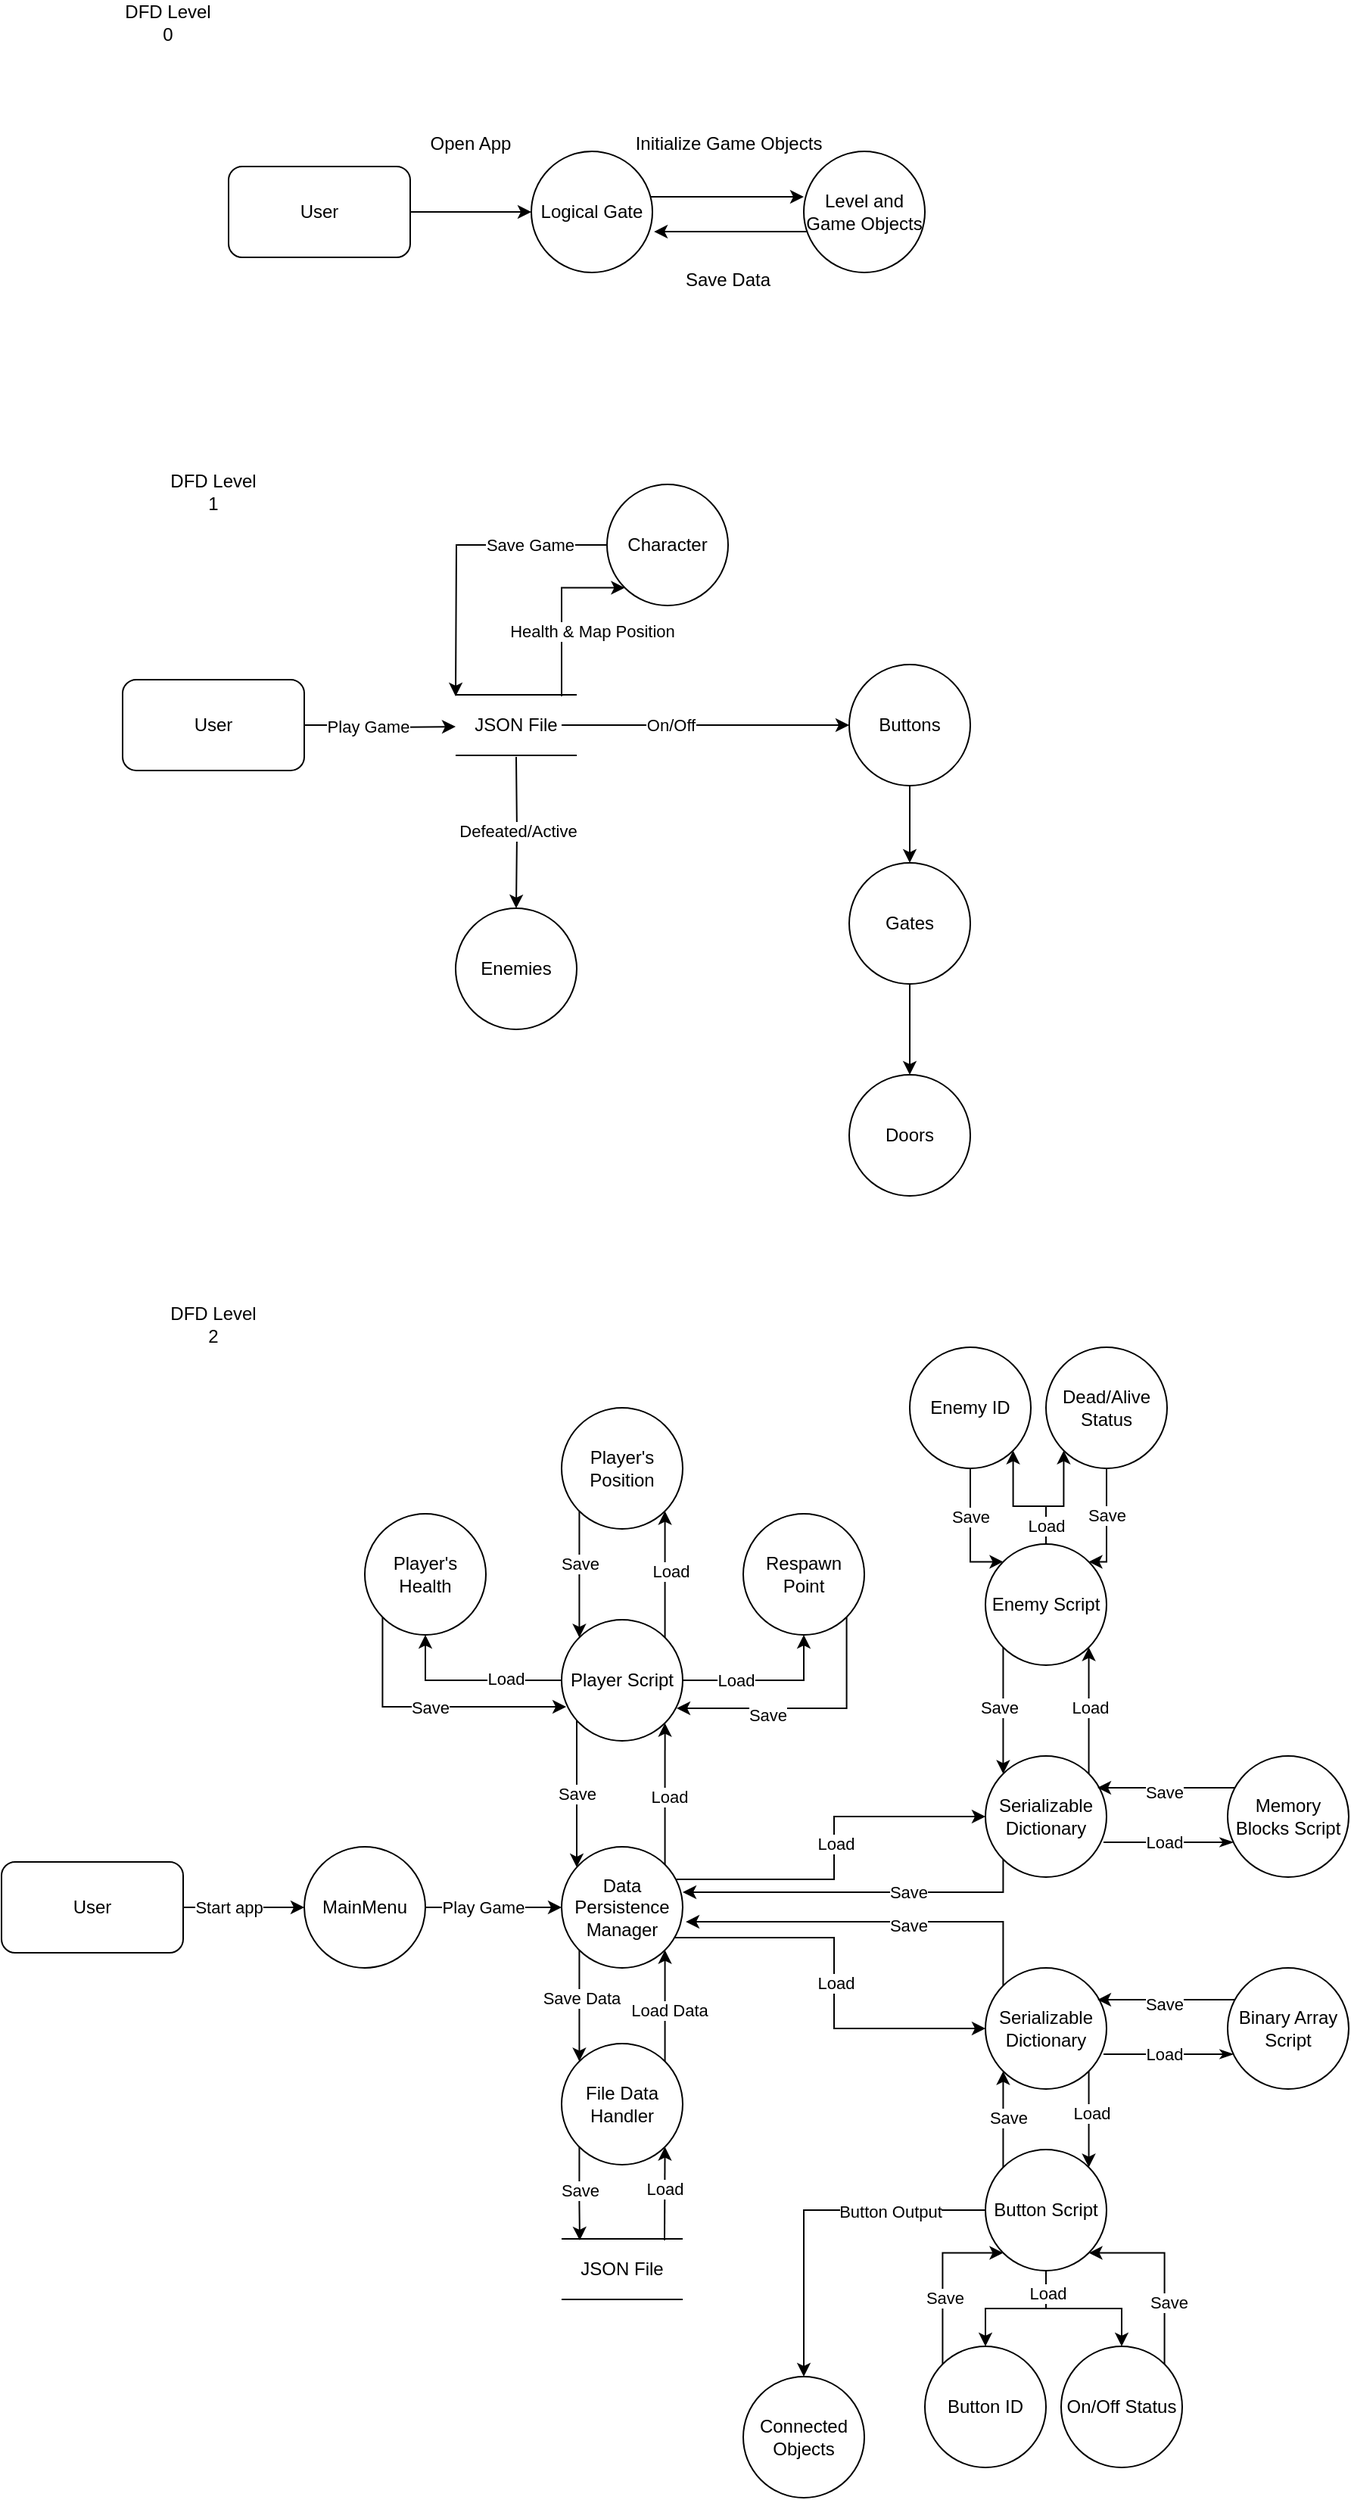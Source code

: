 <mxfile version="26.2.2">
  <diagram name="Page-1" id="zFSA-vM6v2yHP-NJ1RIl">
    <mxGraphModel dx="1188" dy="794" grid="1" gridSize="10" guides="1" tooltips="1" connect="1" arrows="1" fold="1" page="1" pageScale="1" pageWidth="850" pageHeight="1100" math="0" shadow="0">
      <root>
        <mxCell id="0" />
        <mxCell id="1" parent="0" />
        <mxCell id="lg_RptiD22irAkathYto-9" style="edgeStyle=orthogonalEdgeStyle;rounded=0;orthogonalLoop=1;jettySize=auto;html=1;entryX=0;entryY=0.5;entryDx=0;entryDy=0;" parent="1" source="cm0QUA97sO_7CGqtcgEQ-1" target="cm0QUA97sO_7CGqtcgEQ-5" edge="1">
          <mxGeometry relative="1" as="geometry" />
        </mxCell>
        <mxCell id="cm0QUA97sO_7CGqtcgEQ-1" value="User" style="rounded=1;whiteSpace=wrap;html=1;" parent="1" vertex="1">
          <mxGeometry x="150" y="200" width="120" height="60" as="geometry" />
        </mxCell>
        <mxCell id="lg_RptiD22irAkathYto-12" style="edgeStyle=orthogonalEdgeStyle;rounded=0;orthogonalLoop=1;jettySize=auto;html=1;entryX=0;entryY=0.375;entryDx=0;entryDy=0;entryPerimeter=0;" parent="1" source="cm0QUA97sO_7CGqtcgEQ-5" target="lg_RptiD22irAkathYto-2" edge="1">
          <mxGeometry relative="1" as="geometry">
            <mxPoint x="500" y="240" as="targetPoint" />
            <Array as="points">
              <mxPoint x="460" y="220" />
              <mxPoint x="460" y="220" />
            </Array>
          </mxGeometry>
        </mxCell>
        <mxCell id="cm0QUA97sO_7CGqtcgEQ-5" value="Logical Gate" style="ellipse;whiteSpace=wrap;html=1;aspect=fixed;" parent="1" vertex="1">
          <mxGeometry x="350" y="190" width="80" height="80" as="geometry" />
        </mxCell>
        <mxCell id="cm0QUA97sO_7CGqtcgEQ-7" value="Open App" style="text;html=1;align=center;verticalAlign=middle;whiteSpace=wrap;rounded=0;" parent="1" vertex="1">
          <mxGeometry x="280" y="170" width="60" height="30" as="geometry" />
        </mxCell>
        <mxCell id="cm0QUA97sO_7CGqtcgEQ-10" value="DFD Level 0" style="text;html=1;align=center;verticalAlign=middle;whiteSpace=wrap;rounded=0;" parent="1" vertex="1">
          <mxGeometry x="80" y="90" width="60" height="30" as="geometry" />
        </mxCell>
        <mxCell id="cm0QUA97sO_7CGqtcgEQ-11" value="DFD Level 1" style="text;html=1;align=center;verticalAlign=middle;whiteSpace=wrap;rounded=0;" parent="1" vertex="1">
          <mxGeometry x="110" y="400" width="60" height="30" as="geometry" />
        </mxCell>
        <mxCell id="cm0QUA97sO_7CGqtcgEQ-23" style="edgeStyle=orthogonalEdgeStyle;rounded=0;orthogonalLoop=1;jettySize=auto;html=1;" parent="1" source="cm0QUA97sO_7CGqtcgEQ-12" edge="1">
          <mxGeometry relative="1" as="geometry">
            <mxPoint x="300" y="570" as="targetPoint" />
          </mxGeometry>
        </mxCell>
        <mxCell id="cm0QUA97sO_7CGqtcgEQ-32" value="Play Game" style="edgeLabel;html=1;align=center;verticalAlign=middle;resizable=0;points=[];" parent="cm0QUA97sO_7CGqtcgEQ-23" connectable="0" vertex="1">
          <mxGeometry x="-0.177" y="-1" relative="1" as="geometry">
            <mxPoint as="offset" />
          </mxGeometry>
        </mxCell>
        <mxCell id="cm0QUA97sO_7CGqtcgEQ-12" value="User" style="rounded=1;whiteSpace=wrap;html=1;" parent="1" vertex="1">
          <mxGeometry x="80" y="539" width="120" height="60" as="geometry" />
        </mxCell>
        <mxCell id="cm0QUA97sO_7CGqtcgEQ-13" value="Enemies" style="ellipse;whiteSpace=wrap;html=1;aspect=fixed;" parent="1" vertex="1">
          <mxGeometry x="300" y="690" width="80" height="80" as="geometry" />
        </mxCell>
        <mxCell id="cm0QUA97sO_7CGqtcgEQ-14" value="Doors" style="ellipse;whiteSpace=wrap;html=1;aspect=fixed;" parent="1" vertex="1">
          <mxGeometry x="560" y="800" width="80" height="80" as="geometry" />
        </mxCell>
        <mxCell id="cm0QUA97sO_7CGqtcgEQ-28" style="edgeStyle=orthogonalEdgeStyle;rounded=0;orthogonalLoop=1;jettySize=auto;html=1;entryX=0.5;entryY=0;entryDx=0;entryDy=0;" parent="1" source="cm0QUA97sO_7CGqtcgEQ-15" target="cm0QUA97sO_7CGqtcgEQ-14" edge="1">
          <mxGeometry relative="1" as="geometry" />
        </mxCell>
        <mxCell id="cm0QUA97sO_7CGqtcgEQ-15" value="Gates" style="ellipse;whiteSpace=wrap;html=1;aspect=fixed;" parent="1" vertex="1">
          <mxGeometry x="560" y="660" width="80" height="80" as="geometry" />
        </mxCell>
        <mxCell id="cm0QUA97sO_7CGqtcgEQ-27" style="edgeStyle=orthogonalEdgeStyle;rounded=0;orthogonalLoop=1;jettySize=auto;html=1;entryX=0.5;entryY=0;entryDx=0;entryDy=0;" parent="1" source="cm0QUA97sO_7CGqtcgEQ-16" target="cm0QUA97sO_7CGqtcgEQ-15" edge="1">
          <mxGeometry relative="1" as="geometry" />
        </mxCell>
        <mxCell id="cm0QUA97sO_7CGqtcgEQ-16" value="Buttons" style="ellipse;whiteSpace=wrap;html=1;aspect=fixed;" parent="1" vertex="1">
          <mxGeometry x="560" y="529" width="80" height="80" as="geometry" />
        </mxCell>
        <mxCell id="cm0QUA97sO_7CGqtcgEQ-33" style="edgeStyle=orthogonalEdgeStyle;rounded=0;orthogonalLoop=1;jettySize=auto;html=1;" parent="1" source="cm0QUA97sO_7CGqtcgEQ-17" edge="1">
          <mxGeometry relative="1" as="geometry">
            <mxPoint x="300" y="550" as="targetPoint" />
          </mxGeometry>
        </mxCell>
        <mxCell id="cm0QUA97sO_7CGqtcgEQ-35" value="Save Game" style="edgeLabel;html=1;align=center;verticalAlign=middle;resizable=0;points=[];" parent="cm0QUA97sO_7CGqtcgEQ-33" connectable="0" vertex="1">
          <mxGeometry x="-0.489" relative="1" as="geometry">
            <mxPoint as="offset" />
          </mxGeometry>
        </mxCell>
        <mxCell id="cm0QUA97sO_7CGqtcgEQ-17" value="Character" style="ellipse;whiteSpace=wrap;html=1;aspect=fixed;" parent="1" vertex="1">
          <mxGeometry x="400" y="410" width="80" height="80" as="geometry" />
        </mxCell>
        <mxCell id="cm0QUA97sO_7CGqtcgEQ-19" value="" style="endArrow=none;html=1;rounded=0;" parent="1" edge="1">
          <mxGeometry width="50" height="50" relative="1" as="geometry">
            <mxPoint x="300" y="589" as="sourcePoint" />
            <mxPoint x="380" y="589" as="targetPoint" />
          </mxGeometry>
        </mxCell>
        <mxCell id="cm0QUA97sO_7CGqtcgEQ-20" value="" style="endArrow=none;html=1;rounded=0;" parent="1" edge="1">
          <mxGeometry width="50" height="50" relative="1" as="geometry">
            <mxPoint x="300" y="549" as="sourcePoint" />
            <mxPoint x="380" y="549" as="targetPoint" />
          </mxGeometry>
        </mxCell>
        <mxCell id="cm0QUA97sO_7CGqtcgEQ-24" style="edgeStyle=orthogonalEdgeStyle;rounded=0;orthogonalLoop=1;jettySize=auto;html=1;entryX=0;entryY=1;entryDx=0;entryDy=0;" parent="1" target="cm0QUA97sO_7CGqtcgEQ-17" edge="1">
          <mxGeometry relative="1" as="geometry">
            <mxPoint x="370" y="550" as="sourcePoint" />
            <Array as="points">
              <mxPoint x="370" y="478" />
            </Array>
          </mxGeometry>
        </mxCell>
        <mxCell id="cm0QUA97sO_7CGqtcgEQ-31" value="Health &amp;amp; Map Position" style="edgeLabel;html=1;align=center;verticalAlign=middle;resizable=0;points=[];" parent="cm0QUA97sO_7CGqtcgEQ-24" connectable="0" vertex="1">
          <mxGeometry x="-0.242" y="-1" relative="1" as="geometry">
            <mxPoint x="19" as="offset" />
          </mxGeometry>
        </mxCell>
        <mxCell id="cm0QUA97sO_7CGqtcgEQ-25" style="edgeStyle=orthogonalEdgeStyle;rounded=0;orthogonalLoop=1;jettySize=auto;html=1;entryX=0;entryY=0.5;entryDx=0;entryDy=0;" parent="1" source="cm0QUA97sO_7CGqtcgEQ-21" target="cm0QUA97sO_7CGqtcgEQ-16" edge="1">
          <mxGeometry relative="1" as="geometry" />
        </mxCell>
        <mxCell id="cm0QUA97sO_7CGqtcgEQ-30" value="On/Off" style="edgeLabel;html=1;align=center;verticalAlign=middle;resizable=0;points=[];" parent="cm0QUA97sO_7CGqtcgEQ-25" connectable="0" vertex="1">
          <mxGeometry x="-0.242" relative="1" as="geometry">
            <mxPoint as="offset" />
          </mxGeometry>
        </mxCell>
        <mxCell id="cm0QUA97sO_7CGqtcgEQ-26" style="edgeStyle=orthogonalEdgeStyle;rounded=0;orthogonalLoop=1;jettySize=auto;html=1;" parent="1" target="cm0QUA97sO_7CGqtcgEQ-13" edge="1">
          <mxGeometry relative="1" as="geometry">
            <mxPoint x="340" y="590" as="sourcePoint" />
          </mxGeometry>
        </mxCell>
        <mxCell id="cm0QUA97sO_7CGqtcgEQ-29" value="Defeated/Active" style="edgeLabel;html=1;align=center;verticalAlign=middle;resizable=0;points=[];" parent="cm0QUA97sO_7CGqtcgEQ-26" connectable="0" vertex="1">
          <mxGeometry x="-0.027" relative="1" as="geometry">
            <mxPoint as="offset" />
          </mxGeometry>
        </mxCell>
        <mxCell id="cm0QUA97sO_7CGqtcgEQ-21" value="JSON File" style="text;html=1;align=center;verticalAlign=middle;whiteSpace=wrap;rounded=0;" parent="1" vertex="1">
          <mxGeometry x="310" y="559" width="60" height="20" as="geometry" />
        </mxCell>
        <mxCell id="lg_RptiD22irAkathYto-15" style="edgeStyle=orthogonalEdgeStyle;rounded=0;orthogonalLoop=1;jettySize=auto;html=1;entryX=0;entryY=0.5;entryDx=0;entryDy=0;" parent="1" source="xA9a0mGivStNZ6-JXwGN-1" target="xA9a0mGivStNZ6-JXwGN-4" edge="1">
          <mxGeometry relative="1" as="geometry" />
        </mxCell>
        <mxCell id="lg_RptiD22irAkathYto-16" value="Start app" style="edgeLabel;html=1;align=center;verticalAlign=middle;resizable=0;points=[];" parent="lg_RptiD22irAkathYto-15" vertex="1" connectable="0">
          <mxGeometry x="0.4" y="-1" relative="1" as="geometry">
            <mxPoint x="-26" y="-1" as="offset" />
          </mxGeometry>
        </mxCell>
        <mxCell id="xA9a0mGivStNZ6-JXwGN-1" value="User" style="rounded=1;whiteSpace=wrap;html=1;" parent="1" vertex="1">
          <mxGeometry y="1320" width="120" height="60" as="geometry" />
        </mxCell>
        <mxCell id="xA9a0mGivStNZ6-JXwGN-2" value="DFD Level 2" style="text;html=1;align=center;verticalAlign=middle;whiteSpace=wrap;rounded=0;" parent="1" vertex="1">
          <mxGeometry x="110" y="950" width="60" height="30" as="geometry" />
        </mxCell>
        <mxCell id="lg_RptiD22irAkathYto-27" style="edgeStyle=orthogonalEdgeStyle;rounded=0;orthogonalLoop=1;jettySize=auto;html=1;exitX=0;exitY=1;exitDx=0;exitDy=0;entryX=0;entryY=0;entryDx=0;entryDy=0;" parent="1" source="xA9a0mGivStNZ6-JXwGN-3" target="xA9a0mGivStNZ6-JXwGN-21" edge="1">
          <mxGeometry relative="1" as="geometry" />
        </mxCell>
        <mxCell id="lg_RptiD22irAkathYto-33" value="Save Data" style="edgeLabel;html=1;align=center;verticalAlign=middle;resizable=0;points=[];" parent="lg_RptiD22irAkathYto-27" vertex="1" connectable="0">
          <mxGeometry x="-0.15" y="1" relative="1" as="geometry">
            <mxPoint as="offset" />
          </mxGeometry>
        </mxCell>
        <mxCell id="lg_RptiD22irAkathYto-36" style="edgeStyle=orthogonalEdgeStyle;rounded=0;orthogonalLoop=1;jettySize=auto;html=1;exitX=1;exitY=0;exitDx=0;exitDy=0;entryX=1;entryY=1;entryDx=0;entryDy=0;" parent="1" source="xA9a0mGivStNZ6-JXwGN-3" target="xA9a0mGivStNZ6-JXwGN-16" edge="1">
          <mxGeometry relative="1" as="geometry">
            <Array as="points">
              <mxPoint x="438" y="1228" />
            </Array>
          </mxGeometry>
        </mxCell>
        <mxCell id="lg_RptiD22irAkathYto-83" value="Load" style="edgeLabel;html=1;align=center;verticalAlign=middle;resizable=0;points=[];" parent="lg_RptiD22irAkathYto-36" vertex="1" connectable="0">
          <mxGeometry x="-0.032" y="-2" relative="1" as="geometry">
            <mxPoint as="offset" />
          </mxGeometry>
        </mxCell>
        <mxCell id="lg_RptiD22irAkathYto-38" style="edgeStyle=orthogonalEdgeStyle;rounded=0;orthogonalLoop=1;jettySize=auto;html=1;" parent="1" source="xA9a0mGivStNZ6-JXwGN-3" target="xA9a0mGivStNZ6-JXwGN-20" edge="1">
          <mxGeometry relative="1" as="geometry">
            <Array as="points">
              <mxPoint x="550" y="1370" />
              <mxPoint x="550" y="1430" />
            </Array>
          </mxGeometry>
        </mxCell>
        <mxCell id="lg_RptiD22irAkathYto-70" value="Load" style="edgeLabel;html=1;align=center;verticalAlign=middle;resizable=0;points=[];" parent="lg_RptiD22irAkathYto-38" vertex="1" connectable="0">
          <mxGeometry x="0.016" y="1" relative="1" as="geometry">
            <mxPoint as="offset" />
          </mxGeometry>
        </mxCell>
        <mxCell id="lg_RptiD22irAkathYto-41" style="edgeStyle=orthogonalEdgeStyle;rounded=0;orthogonalLoop=1;jettySize=auto;html=1;exitX=0.95;exitY=0.269;exitDx=0;exitDy=0;entryX=0;entryY=0.5;entryDx=0;entryDy=0;exitPerimeter=0;" parent="1" source="xA9a0mGivStNZ6-JXwGN-3" target="xA9a0mGivStNZ6-JXwGN-26" edge="1">
          <mxGeometry relative="1" as="geometry" />
        </mxCell>
        <mxCell id="lg_RptiD22irAkathYto-71" value="Load" style="edgeLabel;html=1;align=center;verticalAlign=middle;resizable=0;points=[];" parent="lg_RptiD22irAkathYto-41" vertex="1" connectable="0">
          <mxGeometry x="0.043" y="-1" relative="1" as="geometry">
            <mxPoint as="offset" />
          </mxGeometry>
        </mxCell>
        <mxCell id="xA9a0mGivStNZ6-JXwGN-3" value="Data Persistence Manager" style="ellipse;whiteSpace=wrap;html=1;aspect=fixed;" parent="1" vertex="1">
          <mxGeometry x="370" y="1310" width="80" height="80" as="geometry" />
        </mxCell>
        <mxCell id="lg_RptiD22irAkathYto-18" style="edgeStyle=orthogonalEdgeStyle;rounded=0;orthogonalLoop=1;jettySize=auto;html=1;entryX=0;entryY=0.5;entryDx=0;entryDy=0;" parent="1" source="xA9a0mGivStNZ6-JXwGN-4" target="xA9a0mGivStNZ6-JXwGN-3" edge="1">
          <mxGeometry relative="1" as="geometry" />
        </mxCell>
        <mxCell id="lg_RptiD22irAkathYto-19" value="Play Game" style="edgeLabel;html=1;align=center;verticalAlign=middle;resizable=0;points=[];" parent="lg_RptiD22irAkathYto-18" vertex="1" connectable="0">
          <mxGeometry x="-0.385" y="-1" relative="1" as="geometry">
            <mxPoint x="10" y="-1" as="offset" />
          </mxGeometry>
        </mxCell>
        <mxCell id="xA9a0mGivStNZ6-JXwGN-4" value="MainMenu" style="ellipse;whiteSpace=wrap;html=1;aspect=fixed;" parent="1" vertex="1">
          <mxGeometry x="200" y="1310" width="80" height="80" as="geometry" />
        </mxCell>
        <mxCell id="xA9a0mGivStNZ6-JXwGN-8" value="" style="endArrow=none;html=1;rounded=0;" parent="1" edge="1">
          <mxGeometry width="50" height="50" relative="1" as="geometry">
            <mxPoint x="370" y="1609" as="sourcePoint" />
            <mxPoint x="450" y="1609" as="targetPoint" />
          </mxGeometry>
        </mxCell>
        <mxCell id="xA9a0mGivStNZ6-JXwGN-9" value="" style="endArrow=none;html=1;rounded=0;" parent="1" edge="1">
          <mxGeometry width="50" height="50" relative="1" as="geometry">
            <mxPoint x="370" y="1569" as="sourcePoint" />
            <mxPoint x="450" y="1569" as="targetPoint" />
          </mxGeometry>
        </mxCell>
        <mxCell id="lg_RptiD22irAkathYto-30" style="edgeStyle=orthogonalEdgeStyle;rounded=0;orthogonalLoop=1;jettySize=auto;html=1;entryX=1;entryY=1;entryDx=0;entryDy=0;" parent="1" target="xA9a0mGivStNZ6-JXwGN-21" edge="1">
          <mxGeometry relative="1" as="geometry">
            <mxPoint x="438" y="1570" as="sourcePoint" />
            <Array as="points">
              <mxPoint x="438" y="1570" />
              <mxPoint x="438" y="1570" />
            </Array>
          </mxGeometry>
        </mxCell>
        <mxCell id="lg_RptiD22irAkathYto-34" value="Load" style="edgeLabel;html=1;align=center;verticalAlign=middle;resizable=0;points=[];" parent="lg_RptiD22irAkathYto-30" vertex="1" connectable="0">
          <mxGeometry x="0.086" relative="1" as="geometry">
            <mxPoint y="-1" as="offset" />
          </mxGeometry>
        </mxCell>
        <mxCell id="xA9a0mGivStNZ6-JXwGN-10" value="JSON File" style="text;html=1;align=center;verticalAlign=middle;whiteSpace=wrap;rounded=0;" parent="1" vertex="1">
          <mxGeometry x="380" y="1579" width="60" height="20" as="geometry" />
        </mxCell>
        <mxCell id="xA9a0mGivStNZ6-JXwGN-13" value="Connected&lt;div&gt;Objects&lt;/div&gt;" style="ellipse;whiteSpace=wrap;html=1;aspect=fixed;" parent="1" vertex="1">
          <mxGeometry x="490" y="1660" width="80" height="80" as="geometry" />
        </mxCell>
        <mxCell id="lg_RptiD22irAkathYto-58" style="edgeStyle=orthogonalEdgeStyle;rounded=0;orthogonalLoop=1;jettySize=auto;html=1;exitX=0;exitY=0;exitDx=0;exitDy=0;entryX=0;entryY=1;entryDx=0;entryDy=0;" parent="1" source="xA9a0mGivStNZ6-JXwGN-15" target="lg_RptiD22irAkathYto-55" edge="1">
          <mxGeometry relative="1" as="geometry">
            <Array as="points">
              <mxPoint x="622" y="1578" />
            </Array>
          </mxGeometry>
        </mxCell>
        <mxCell id="lg_RptiD22irAkathYto-67" value="Save" style="edgeLabel;html=1;align=center;verticalAlign=middle;resizable=0;points=[];" parent="lg_RptiD22irAkathYto-58" vertex="1" connectable="0">
          <mxGeometry x="-0.22" y="-1" relative="1" as="geometry">
            <mxPoint as="offset" />
          </mxGeometry>
        </mxCell>
        <mxCell id="xA9a0mGivStNZ6-JXwGN-15" value="Button ID" style="ellipse;whiteSpace=wrap;html=1;aspect=fixed;" parent="1" vertex="1">
          <mxGeometry x="610" y="1640" width="80" height="80" as="geometry" />
        </mxCell>
        <mxCell id="lg_RptiD22irAkathYto-22" style="edgeStyle=orthogonalEdgeStyle;rounded=0;orthogonalLoop=1;jettySize=auto;html=1;" parent="1" source="xA9a0mGivStNZ6-JXwGN-16" target="xA9a0mGivStNZ6-JXwGN-3" edge="1">
          <mxGeometry relative="1" as="geometry">
            <Array as="points">
              <mxPoint x="380" y="1300" />
              <mxPoint x="380" y="1300" />
            </Array>
          </mxGeometry>
        </mxCell>
        <mxCell id="lg_RptiD22irAkathYto-82" value="Save" style="edgeLabel;html=1;align=center;verticalAlign=middle;resizable=0;points=[];" parent="lg_RptiD22irAkathYto-22" vertex="1" connectable="0">
          <mxGeometry x="-0.01" relative="1" as="geometry">
            <mxPoint as="offset" />
          </mxGeometry>
        </mxCell>
        <mxCell id="lg_RptiD22irAkathYto-23" style="edgeStyle=orthogonalEdgeStyle;rounded=0;orthogonalLoop=1;jettySize=auto;html=1;entryX=1;entryY=1;entryDx=0;entryDy=0;exitX=1;exitY=0;exitDx=0;exitDy=0;" parent="1" source="xA9a0mGivStNZ6-JXwGN-16" target="xA9a0mGivStNZ6-JXwGN-23" edge="1">
          <mxGeometry relative="1" as="geometry">
            <Array as="points" />
          </mxGeometry>
        </mxCell>
        <mxCell id="lg_RptiD22irAkathYto-86" value="Load" style="edgeLabel;html=1;align=center;verticalAlign=middle;resizable=0;points=[];" parent="lg_RptiD22irAkathYto-23" vertex="1" connectable="0">
          <mxGeometry x="0.06" y="-3" relative="1" as="geometry">
            <mxPoint as="offset" />
          </mxGeometry>
        </mxCell>
        <mxCell id="lg_RptiD22irAkathYto-24" style="edgeStyle=orthogonalEdgeStyle;rounded=0;orthogonalLoop=1;jettySize=auto;html=1;entryX=0.5;entryY=1;entryDx=0;entryDy=0;" parent="1" source="xA9a0mGivStNZ6-JXwGN-16" target="xA9a0mGivStNZ6-JXwGN-19" edge="1">
          <mxGeometry relative="1" as="geometry" />
        </mxCell>
        <mxCell id="lg_RptiD22irAkathYto-80" value="Load" style="edgeLabel;html=1;align=center;verticalAlign=middle;resizable=0;points=[];" parent="lg_RptiD22irAkathYto-24" vertex="1" connectable="0">
          <mxGeometry x="-0.383" y="-1" relative="1" as="geometry">
            <mxPoint as="offset" />
          </mxGeometry>
        </mxCell>
        <mxCell id="lg_RptiD22irAkathYto-25" style="edgeStyle=orthogonalEdgeStyle;rounded=0;orthogonalLoop=1;jettySize=auto;html=1;exitX=1;exitY=0.5;exitDx=0;exitDy=0;entryX=0.5;entryY=1;entryDx=0;entryDy=0;" parent="1" source="xA9a0mGivStNZ6-JXwGN-16" target="xA9a0mGivStNZ6-JXwGN-24" edge="1">
          <mxGeometry relative="1" as="geometry" />
        </mxCell>
        <mxCell id="lg_RptiD22irAkathYto-79" value="Load" style="edgeLabel;html=1;align=center;verticalAlign=middle;resizable=0;points=[];" parent="lg_RptiD22irAkathYto-25" vertex="1" connectable="0">
          <mxGeometry x="-0.364" y="1" relative="1" as="geometry">
            <mxPoint y="1" as="offset" />
          </mxGeometry>
        </mxCell>
        <mxCell id="xA9a0mGivStNZ6-JXwGN-16" value="Player Script" style="ellipse;whiteSpace=wrap;html=1;aspect=fixed;" parent="1" vertex="1">
          <mxGeometry x="370" y="1160" width="80" height="80" as="geometry" />
        </mxCell>
        <mxCell id="lg_RptiD22irAkathYto-50" style="edgeStyle=orthogonalEdgeStyle;rounded=0;orthogonalLoop=1;jettySize=auto;html=1;entryX=1;entryY=1;entryDx=0;entryDy=0;" parent="1" source="xA9a0mGivStNZ6-JXwGN-17" target="xA9a0mGivStNZ6-JXwGN-18" edge="1">
          <mxGeometry relative="1" as="geometry" />
        </mxCell>
        <mxCell id="lg_RptiD22irAkathYto-53" style="edgeStyle=orthogonalEdgeStyle;rounded=0;orthogonalLoop=1;jettySize=auto;html=1;exitX=0;exitY=1;exitDx=0;exitDy=0;entryX=0;entryY=0;entryDx=0;entryDy=0;" parent="1" source="xA9a0mGivStNZ6-JXwGN-17" target="xA9a0mGivStNZ6-JXwGN-26" edge="1">
          <mxGeometry relative="1" as="geometry" />
        </mxCell>
        <mxCell id="lg_RptiD22irAkathYto-74" value="Save" style="edgeLabel;html=1;align=center;verticalAlign=middle;resizable=0;points=[];" parent="lg_RptiD22irAkathYto-53" vertex="1" connectable="0">
          <mxGeometry x="-0.06" y="-3" relative="1" as="geometry">
            <mxPoint as="offset" />
          </mxGeometry>
        </mxCell>
        <mxCell id="xA9a0mGivStNZ6-JXwGN-17" value="Enemy Script" style="ellipse;whiteSpace=wrap;html=1;aspect=fixed;" parent="1" vertex="1">
          <mxGeometry x="650" y="1110" width="80" height="80" as="geometry" />
        </mxCell>
        <mxCell id="lg_RptiD22irAkathYto-51" style="edgeStyle=orthogonalEdgeStyle;rounded=0;orthogonalLoop=1;jettySize=auto;html=1;entryX=0;entryY=0;entryDx=0;entryDy=0;" parent="1" source="xA9a0mGivStNZ6-JXwGN-18" target="xA9a0mGivStNZ6-JXwGN-17" edge="1">
          <mxGeometry relative="1" as="geometry">
            <Array as="points">
              <mxPoint x="640" y="1122" />
            </Array>
          </mxGeometry>
        </mxCell>
        <mxCell id="lg_RptiD22irAkathYto-77" value="Save" style="edgeLabel;html=1;align=center;verticalAlign=middle;resizable=0;points=[];" parent="lg_RptiD22irAkathYto-51" vertex="1" connectable="0">
          <mxGeometry x="-0.245" relative="1" as="geometry">
            <mxPoint as="offset" />
          </mxGeometry>
        </mxCell>
        <mxCell id="xA9a0mGivStNZ6-JXwGN-18" value="Enemy ID" style="ellipse;whiteSpace=wrap;html=1;aspect=fixed;" parent="1" vertex="1">
          <mxGeometry x="600" y="980" width="80" height="80" as="geometry" />
        </mxCell>
        <mxCell id="xA9a0mGivStNZ6-JXwGN-19" value="Player&#39;s Health" style="ellipse;whiteSpace=wrap;html=1;aspect=fixed;" parent="1" vertex="1">
          <mxGeometry x="240" y="1090" width="80" height="80" as="geometry" />
        </mxCell>
        <mxCell id="lg_RptiD22irAkathYto-63" style="edgeStyle=orthogonalEdgeStyle;rounded=0;orthogonalLoop=1;jettySize=auto;html=1;exitX=1;exitY=1;exitDx=0;exitDy=0;entryX=1;entryY=0;entryDx=0;entryDy=0;" parent="1" source="xA9a0mGivStNZ6-JXwGN-20" target="lg_RptiD22irAkathYto-55" edge="1">
          <mxGeometry relative="1" as="geometry" />
        </mxCell>
        <mxCell id="lg_RptiD22irAkathYto-65" value="Load" style="edgeLabel;html=1;align=center;verticalAlign=middle;resizable=0;points=[];" parent="lg_RptiD22irAkathYto-63" vertex="1" connectable="0">
          <mxGeometry x="-0.142" y="1" relative="1" as="geometry">
            <mxPoint as="offset" />
          </mxGeometry>
        </mxCell>
        <mxCell id="xA9a0mGivStNZ6-JXwGN-20" value="Serializable Dictionary" style="ellipse;whiteSpace=wrap;html=1;aspect=fixed;" parent="1" vertex="1">
          <mxGeometry x="650" y="1390" width="80" height="80" as="geometry" />
        </mxCell>
        <mxCell id="lg_RptiD22irAkathYto-28" style="edgeStyle=orthogonalEdgeStyle;rounded=0;orthogonalLoop=1;jettySize=auto;html=1;exitX=1;exitY=0;exitDx=0;exitDy=0;entryX=1;entryY=1;entryDx=0;entryDy=0;" parent="1" source="xA9a0mGivStNZ6-JXwGN-21" target="xA9a0mGivStNZ6-JXwGN-3" edge="1">
          <mxGeometry relative="1" as="geometry" />
        </mxCell>
        <mxCell id="lg_RptiD22irAkathYto-35" value="Load Data" style="edgeLabel;html=1;align=center;verticalAlign=middle;resizable=0;points=[];" parent="lg_RptiD22irAkathYto-28" vertex="1" connectable="0">
          <mxGeometry x="-0.068" y="-2" relative="1" as="geometry">
            <mxPoint as="offset" />
          </mxGeometry>
        </mxCell>
        <mxCell id="lg_RptiD22irAkathYto-31" style="edgeStyle=orthogonalEdgeStyle;rounded=0;orthogonalLoop=1;jettySize=auto;html=1;exitX=0;exitY=1;exitDx=0;exitDy=0;" parent="1" source="xA9a0mGivStNZ6-JXwGN-21" edge="1">
          <mxGeometry relative="1" as="geometry">
            <mxPoint x="382" y="1570" as="targetPoint" />
          </mxGeometry>
        </mxCell>
        <mxCell id="lg_RptiD22irAkathYto-32" value="Save" style="edgeLabel;html=1;align=center;verticalAlign=middle;resizable=0;points=[];" parent="lg_RptiD22irAkathYto-31" vertex="1" connectable="0">
          <mxGeometry x="-0.097" relative="1" as="geometry">
            <mxPoint as="offset" />
          </mxGeometry>
        </mxCell>
        <mxCell id="xA9a0mGivStNZ6-JXwGN-21" value="File Data Handler" style="ellipse;whiteSpace=wrap;html=1;aspect=fixed;" parent="1" vertex="1">
          <mxGeometry x="370" y="1440" width="80" height="80" as="geometry" />
        </mxCell>
        <mxCell id="lg_RptiD22irAkathYto-45" style="edgeStyle=orthogonalEdgeStyle;rounded=0;orthogonalLoop=1;jettySize=auto;html=1;exitX=0;exitY=1;exitDx=0;exitDy=0;entryX=0;entryY=0;entryDx=0;entryDy=0;" parent="1" source="xA9a0mGivStNZ6-JXwGN-23" target="xA9a0mGivStNZ6-JXwGN-16" edge="1">
          <mxGeometry relative="1" as="geometry" />
        </mxCell>
        <mxCell id="lg_RptiD22irAkathYto-85" value="Save" style="edgeLabel;html=1;align=center;verticalAlign=middle;resizable=0;points=[];" parent="lg_RptiD22irAkathYto-45" vertex="1" connectable="0">
          <mxGeometry x="-0.18" relative="1" as="geometry">
            <mxPoint as="offset" />
          </mxGeometry>
        </mxCell>
        <mxCell id="xA9a0mGivStNZ6-JXwGN-23" value="Player&#39;s Position" style="ellipse;whiteSpace=wrap;html=1;aspect=fixed;" parent="1" vertex="1">
          <mxGeometry x="370" y="1020" width="80" height="80" as="geometry" />
        </mxCell>
        <mxCell id="xA9a0mGivStNZ6-JXwGN-24" value="Respawn Point" style="ellipse;whiteSpace=wrap;html=1;aspect=fixed;" parent="1" vertex="1">
          <mxGeometry x="490" y="1090" width="80" height="80" as="geometry" />
        </mxCell>
        <mxCell id="lg_RptiD22irAkathYto-52" style="edgeStyle=orthogonalEdgeStyle;rounded=0;orthogonalLoop=1;jettySize=auto;html=1;entryX=1;entryY=0;entryDx=0;entryDy=0;" parent="1" source="xA9a0mGivStNZ6-JXwGN-25" target="xA9a0mGivStNZ6-JXwGN-17" edge="1">
          <mxGeometry relative="1" as="geometry">
            <Array as="points">
              <mxPoint x="730" y="1122" />
            </Array>
          </mxGeometry>
        </mxCell>
        <mxCell id="lg_RptiD22irAkathYto-76" value="Save" style="edgeLabel;html=1;align=center;verticalAlign=middle;resizable=0;points=[];" parent="lg_RptiD22irAkathYto-52" vertex="1" connectable="0">
          <mxGeometry x="-0.169" relative="1" as="geometry">
            <mxPoint as="offset" />
          </mxGeometry>
        </mxCell>
        <mxCell id="xA9a0mGivStNZ6-JXwGN-25" value="Dead/Alive Status" style="ellipse;whiteSpace=wrap;html=1;aspect=fixed;" parent="1" vertex="1">
          <mxGeometry x="690" y="980" width="80" height="80" as="geometry" />
        </mxCell>
        <mxCell id="lg_RptiD22irAkathYto-42" style="edgeStyle=orthogonalEdgeStyle;rounded=0;orthogonalLoop=1;jettySize=auto;html=1;exitX=0;exitY=1;exitDx=0;exitDy=0;" parent="1" source="xA9a0mGivStNZ6-JXwGN-26" edge="1">
          <mxGeometry relative="1" as="geometry">
            <mxPoint x="450" y="1340" as="targetPoint" />
            <Array as="points">
              <mxPoint x="662" y="1340" />
              <mxPoint x="450" y="1340" />
            </Array>
          </mxGeometry>
        </mxCell>
        <mxCell id="lg_RptiD22irAkathYto-72" value="Save" style="edgeLabel;html=1;align=center;verticalAlign=middle;resizable=0;points=[];" parent="lg_RptiD22irAkathYto-42" vertex="1" connectable="0">
          <mxGeometry x="-0.277" relative="1" as="geometry">
            <mxPoint as="offset" />
          </mxGeometry>
        </mxCell>
        <mxCell id="lg_RptiD22irAkathYto-54" style="edgeStyle=orthogonalEdgeStyle;rounded=0;orthogonalLoop=1;jettySize=auto;html=1;exitX=1;exitY=0;exitDx=0;exitDy=0;entryX=1;entryY=1;entryDx=0;entryDy=0;" parent="1" source="xA9a0mGivStNZ6-JXwGN-26" target="xA9a0mGivStNZ6-JXwGN-17" edge="1">
          <mxGeometry relative="1" as="geometry" />
        </mxCell>
        <mxCell id="lg_RptiD22irAkathYto-75" value="Load" style="edgeLabel;html=1;align=center;verticalAlign=middle;resizable=0;points=[];" parent="lg_RptiD22irAkathYto-54" vertex="1" connectable="0">
          <mxGeometry x="0.06" relative="1" as="geometry">
            <mxPoint as="offset" />
          </mxGeometry>
        </mxCell>
        <mxCell id="xA9a0mGivStNZ6-JXwGN-26" value="Serializable Dictionary" style="ellipse;whiteSpace=wrap;html=1;aspect=fixed;" parent="1" vertex="1">
          <mxGeometry x="650" y="1250" width="80" height="80" as="geometry" />
        </mxCell>
        <mxCell id="lg_RptiD22irAkathYto-59" style="edgeStyle=orthogonalEdgeStyle;rounded=0;orthogonalLoop=1;jettySize=auto;html=1;exitX=1;exitY=0;exitDx=0;exitDy=0;entryX=1;entryY=1;entryDx=0;entryDy=0;" parent="1" source="xA9a0mGivStNZ6-JXwGN-27" target="lg_RptiD22irAkathYto-55" edge="1">
          <mxGeometry relative="1" as="geometry">
            <Array as="points">
              <mxPoint x="768" y="1578" />
            </Array>
          </mxGeometry>
        </mxCell>
        <mxCell id="lg_RptiD22irAkathYto-68" value="Save" style="edgeLabel;html=1;align=center;verticalAlign=middle;resizable=0;points=[];" parent="lg_RptiD22irAkathYto-59" vertex="1" connectable="0">
          <mxGeometry x="-0.332" y="-2" relative="1" as="geometry">
            <mxPoint as="offset" />
          </mxGeometry>
        </mxCell>
        <mxCell id="xA9a0mGivStNZ6-JXwGN-27" value="On/Off Status" style="ellipse;whiteSpace=wrap;html=1;aspect=fixed;" parent="1" vertex="1">
          <mxGeometry x="700" y="1640" width="80" height="80" as="geometry" />
        </mxCell>
        <mxCell id="lg_RptiD22irAkathYto-2" value="Level and Game Objects" style="ellipse;whiteSpace=wrap;html=1;aspect=fixed;" parent="1" vertex="1">
          <mxGeometry x="530" y="190" width="80" height="80" as="geometry" />
        </mxCell>
        <mxCell id="lg_RptiD22irAkathYto-3" value="Initialize Game Objects" style="text;html=1;align=center;verticalAlign=middle;resizable=0;points=[];autosize=1;strokeColor=none;fillColor=none;" parent="1" vertex="1">
          <mxGeometry x="405" y="170" width="150" height="30" as="geometry" />
        </mxCell>
        <mxCell id="lg_RptiD22irAkathYto-8" value="Save Data" style="text;html=1;align=center;verticalAlign=middle;whiteSpace=wrap;rounded=0;" parent="1" vertex="1">
          <mxGeometry x="450" y="260" width="60" height="30" as="geometry" />
        </mxCell>
        <mxCell id="lg_RptiD22irAkathYto-13" style="edgeStyle=orthogonalEdgeStyle;rounded=0;orthogonalLoop=1;jettySize=auto;html=1;entryX=1.013;entryY=0.663;entryDx=0;entryDy=0;entryPerimeter=0;" parent="1" source="lg_RptiD22irAkathYto-2" target="cm0QUA97sO_7CGqtcgEQ-5" edge="1">
          <mxGeometry relative="1" as="geometry">
            <Array as="points">
              <mxPoint x="510" y="243" />
              <mxPoint x="510" y="243" />
            </Array>
          </mxGeometry>
        </mxCell>
        <mxCell id="lg_RptiD22irAkathYto-43" style="edgeStyle=orthogonalEdgeStyle;rounded=0;orthogonalLoop=1;jettySize=auto;html=1;exitX=0;exitY=0;exitDx=0;exitDy=0;entryX=1.025;entryY=0.619;entryDx=0;entryDy=0;entryPerimeter=0;" parent="1" source="xA9a0mGivStNZ6-JXwGN-20" target="xA9a0mGivStNZ6-JXwGN-3" edge="1">
          <mxGeometry relative="1" as="geometry">
            <Array as="points">
              <mxPoint x="662" y="1360" />
            </Array>
          </mxGeometry>
        </mxCell>
        <mxCell id="lg_RptiD22irAkathYto-73" value="Save" style="edgeLabel;html=1;align=center;verticalAlign=middle;resizable=0;points=[];" parent="lg_RptiD22irAkathYto-43" vertex="1" connectable="0">
          <mxGeometry x="-0.167" y="2" relative="1" as="geometry">
            <mxPoint as="offset" />
          </mxGeometry>
        </mxCell>
        <mxCell id="lg_RptiD22irAkathYto-46" value="Save" style="edgeStyle=orthogonalEdgeStyle;rounded=0;orthogonalLoop=1;jettySize=auto;html=1;exitX=0;exitY=1;exitDx=0;exitDy=0;entryX=0.038;entryY=0.719;entryDx=0;entryDy=0;entryPerimeter=0;" parent="1" source="xA9a0mGivStNZ6-JXwGN-19" target="xA9a0mGivStNZ6-JXwGN-16" edge="1">
          <mxGeometry relative="1" as="geometry">
            <Array as="points">
              <mxPoint x="252" y="1218" />
            </Array>
          </mxGeometry>
        </mxCell>
        <mxCell id="lg_RptiD22irAkathYto-48" style="edgeStyle=orthogonalEdgeStyle;rounded=0;orthogonalLoop=1;jettySize=auto;html=1;exitX=1;exitY=1;exitDx=0;exitDy=0;entryX=0.95;entryY=0.731;entryDx=0;entryDy=0;entryPerimeter=0;" parent="1" source="xA9a0mGivStNZ6-JXwGN-24" target="xA9a0mGivStNZ6-JXwGN-16" edge="1">
          <mxGeometry relative="1" as="geometry">
            <Array as="points">
              <mxPoint x="558" y="1218" />
            </Array>
          </mxGeometry>
        </mxCell>
        <mxCell id="lg_RptiD22irAkathYto-81" value="Save" style="edgeLabel;html=1;align=center;verticalAlign=middle;resizable=0;points=[];" parent="lg_RptiD22irAkathYto-48" vertex="1" connectable="0">
          <mxGeometry x="0.304" y="4" relative="1" as="geometry">
            <mxPoint as="offset" />
          </mxGeometry>
        </mxCell>
        <mxCell id="lg_RptiD22irAkathYto-49" style="edgeStyle=orthogonalEdgeStyle;rounded=0;orthogonalLoop=1;jettySize=auto;html=1;entryX=0;entryY=1;entryDx=0;entryDy=0;" parent="1" source="xA9a0mGivStNZ6-JXwGN-17" target="xA9a0mGivStNZ6-JXwGN-25" edge="1">
          <mxGeometry relative="1" as="geometry" />
        </mxCell>
        <mxCell id="lg_RptiD22irAkathYto-78" value="Load" style="edgeLabel;html=1;align=center;verticalAlign=middle;resizable=0;points=[];" parent="lg_RptiD22irAkathYto-49" vertex="1" connectable="0">
          <mxGeometry x="-0.632" relative="1" as="geometry">
            <mxPoint y="1" as="offset" />
          </mxGeometry>
        </mxCell>
        <mxCell id="lg_RptiD22irAkathYto-56" style="edgeStyle=orthogonalEdgeStyle;rounded=0;orthogonalLoop=1;jettySize=auto;html=1;entryX=0.5;entryY=0;entryDx=0;entryDy=0;" parent="1" source="lg_RptiD22irAkathYto-55" target="xA9a0mGivStNZ6-JXwGN-15" edge="1">
          <mxGeometry relative="1" as="geometry" />
        </mxCell>
        <mxCell id="lg_RptiD22irAkathYto-57" style="edgeStyle=orthogonalEdgeStyle;rounded=0;orthogonalLoop=1;jettySize=auto;html=1;entryX=0.5;entryY=0;entryDx=0;entryDy=0;" parent="1" source="lg_RptiD22irAkathYto-55" target="xA9a0mGivStNZ6-JXwGN-27" edge="1">
          <mxGeometry relative="1" as="geometry" />
        </mxCell>
        <mxCell id="lg_RptiD22irAkathYto-69" value="Load" style="edgeLabel;html=1;align=center;verticalAlign=middle;resizable=0;points=[];" parent="lg_RptiD22irAkathYto-57" vertex="1" connectable="0">
          <mxGeometry x="-0.71" y="1" relative="1" as="geometry">
            <mxPoint as="offset" />
          </mxGeometry>
        </mxCell>
        <mxCell id="lg_RptiD22irAkathYto-60" style="edgeStyle=orthogonalEdgeStyle;rounded=0;orthogonalLoop=1;jettySize=auto;html=1;entryX=0.5;entryY=0;entryDx=0;entryDy=0;" parent="1" source="lg_RptiD22irAkathYto-55" target="xA9a0mGivStNZ6-JXwGN-13" edge="1">
          <mxGeometry relative="1" as="geometry" />
        </mxCell>
        <mxCell id="lg_RptiD22irAkathYto-84" value="Button Output" style="edgeLabel;html=1;align=center;verticalAlign=middle;resizable=0;points=[];" parent="lg_RptiD22irAkathYto-60" vertex="1" connectable="0">
          <mxGeometry x="-0.452" y="1" relative="1" as="geometry">
            <mxPoint as="offset" />
          </mxGeometry>
        </mxCell>
        <mxCell id="lg_RptiD22irAkathYto-64" style="edgeStyle=orthogonalEdgeStyle;rounded=0;orthogonalLoop=1;jettySize=auto;html=1;exitX=0;exitY=0;exitDx=0;exitDy=0;entryX=0;entryY=1;entryDx=0;entryDy=0;" parent="1" source="lg_RptiD22irAkathYto-55" target="xA9a0mGivStNZ6-JXwGN-20" edge="1">
          <mxGeometry relative="1" as="geometry" />
        </mxCell>
        <mxCell id="lg_RptiD22irAkathYto-66" value="Save" style="edgeLabel;html=1;align=center;verticalAlign=middle;resizable=0;points=[];" parent="lg_RptiD22irAkathYto-64" vertex="1" connectable="0">
          <mxGeometry x="0.047" y="-3" relative="1" as="geometry">
            <mxPoint as="offset" />
          </mxGeometry>
        </mxCell>
        <mxCell id="lg_RptiD22irAkathYto-55" value="Button Script" style="ellipse;whiteSpace=wrap;html=1;aspect=fixed;" parent="1" vertex="1">
          <mxGeometry x="650" y="1510" width="80" height="80" as="geometry" />
        </mxCell>
        <mxCell id="JuPEI4B3K8ZrRGP3Gp2r-1" value="Binary Array Script" style="ellipse;whiteSpace=wrap;html=1;aspect=fixed;" vertex="1" parent="1">
          <mxGeometry x="810" y="1390" width="80" height="80" as="geometry" />
        </mxCell>
        <mxCell id="JuPEI4B3K8ZrRGP3Gp2r-4" style="edgeStyle=orthogonalEdgeStyle;rounded=0;orthogonalLoop=1;jettySize=auto;html=1;entryX=0.925;entryY=0.263;entryDx=0;entryDy=0;entryPerimeter=0;" edge="1" parent="1" source="JuPEI4B3K8ZrRGP3Gp2r-1" target="xA9a0mGivStNZ6-JXwGN-20">
          <mxGeometry relative="1" as="geometry">
            <Array as="points">
              <mxPoint x="790" y="1411" />
              <mxPoint x="790" y="1411" />
            </Array>
          </mxGeometry>
        </mxCell>
        <mxCell id="JuPEI4B3K8ZrRGP3Gp2r-6" value="Save" style="edgeLabel;html=1;align=center;verticalAlign=middle;resizable=0;points=[];" vertex="1" connectable="0" parent="JuPEI4B3K8ZrRGP3Gp2r-4">
          <mxGeometry x="0.031" y="3" relative="1" as="geometry">
            <mxPoint as="offset" />
          </mxGeometry>
        </mxCell>
        <mxCell id="JuPEI4B3K8ZrRGP3Gp2r-5" style="edgeStyle=orthogonalEdgeStyle;rounded=0;orthogonalLoop=1;jettySize=auto;html=1;startArrow=classicThin;startFill=1;endArrow=none;" edge="1" parent="1" source="JuPEI4B3K8ZrRGP3Gp2r-1">
          <mxGeometry relative="1" as="geometry">
            <mxPoint x="728" y="1447" as="targetPoint" />
            <Array as="points">
              <mxPoint x="790" y="1447" />
              <mxPoint x="790" y="1447" />
            </Array>
          </mxGeometry>
        </mxCell>
        <mxCell id="JuPEI4B3K8ZrRGP3Gp2r-7" value="Load" style="edgeLabel;html=1;align=center;verticalAlign=middle;resizable=0;points=[];" vertex="1" connectable="0" parent="JuPEI4B3K8ZrRGP3Gp2r-5">
          <mxGeometry x="0.068" relative="1" as="geometry">
            <mxPoint as="offset" />
          </mxGeometry>
        </mxCell>
        <mxCell id="JuPEI4B3K8ZrRGP3Gp2r-8" style="edgeStyle=orthogonalEdgeStyle;rounded=0;orthogonalLoop=1;jettySize=auto;html=1;entryX=0.925;entryY=0.263;entryDx=0;entryDy=0;entryPerimeter=0;" edge="1" source="JuPEI4B3K8ZrRGP3Gp2r-12" parent="1">
          <mxGeometry relative="1" as="geometry">
            <mxPoint x="724" y="1271" as="targetPoint" />
            <Array as="points">
              <mxPoint x="790" y="1271" />
              <mxPoint x="790" y="1271" />
            </Array>
          </mxGeometry>
        </mxCell>
        <mxCell id="JuPEI4B3K8ZrRGP3Gp2r-9" value="Save" style="edgeLabel;html=1;align=center;verticalAlign=middle;resizable=0;points=[];" vertex="1" connectable="0" parent="JuPEI4B3K8ZrRGP3Gp2r-8">
          <mxGeometry x="0.031" y="3" relative="1" as="geometry">
            <mxPoint as="offset" />
          </mxGeometry>
        </mxCell>
        <mxCell id="JuPEI4B3K8ZrRGP3Gp2r-10" style="edgeStyle=orthogonalEdgeStyle;rounded=0;orthogonalLoop=1;jettySize=auto;html=1;startArrow=classicThin;startFill=1;endArrow=none;" edge="1" source="JuPEI4B3K8ZrRGP3Gp2r-12" parent="1">
          <mxGeometry relative="1" as="geometry">
            <mxPoint x="728" y="1307" as="targetPoint" />
            <Array as="points">
              <mxPoint x="790" y="1307" />
              <mxPoint x="790" y="1307" />
            </Array>
          </mxGeometry>
        </mxCell>
        <mxCell id="JuPEI4B3K8ZrRGP3Gp2r-11" value="Load" style="edgeLabel;html=1;align=center;verticalAlign=middle;resizable=0;points=[];" vertex="1" connectable="0" parent="JuPEI4B3K8ZrRGP3Gp2r-10">
          <mxGeometry x="0.068" relative="1" as="geometry">
            <mxPoint as="offset" />
          </mxGeometry>
        </mxCell>
        <mxCell id="JuPEI4B3K8ZrRGP3Gp2r-12" value="Memory Blocks Script" style="ellipse;whiteSpace=wrap;html=1;aspect=fixed;" vertex="1" parent="1">
          <mxGeometry x="810" y="1250" width="80" height="80" as="geometry" />
        </mxCell>
      </root>
    </mxGraphModel>
  </diagram>
</mxfile>
